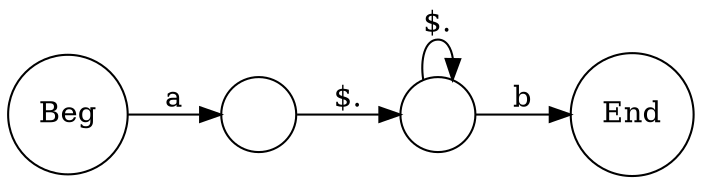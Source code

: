 digraph tokex {
	labelloc="t";
	label="";
	graph [dpi=200];
	rankdir=LR;
	fontname="Helvetica";
	edge [arrowhead=normal,arrowtail=dot];
	node [shape=circle];
	# Auto-generated by Tokex.

	0 [label=""];
	Beg [label="Beg"];
	2 [label=""];
	End [label="End"];
	Beg -> 0 [label="a"];
	0 -> 2 [label="$."];
	2 -> 2 [label="$."];
	2 -> End [label="b"];
}
